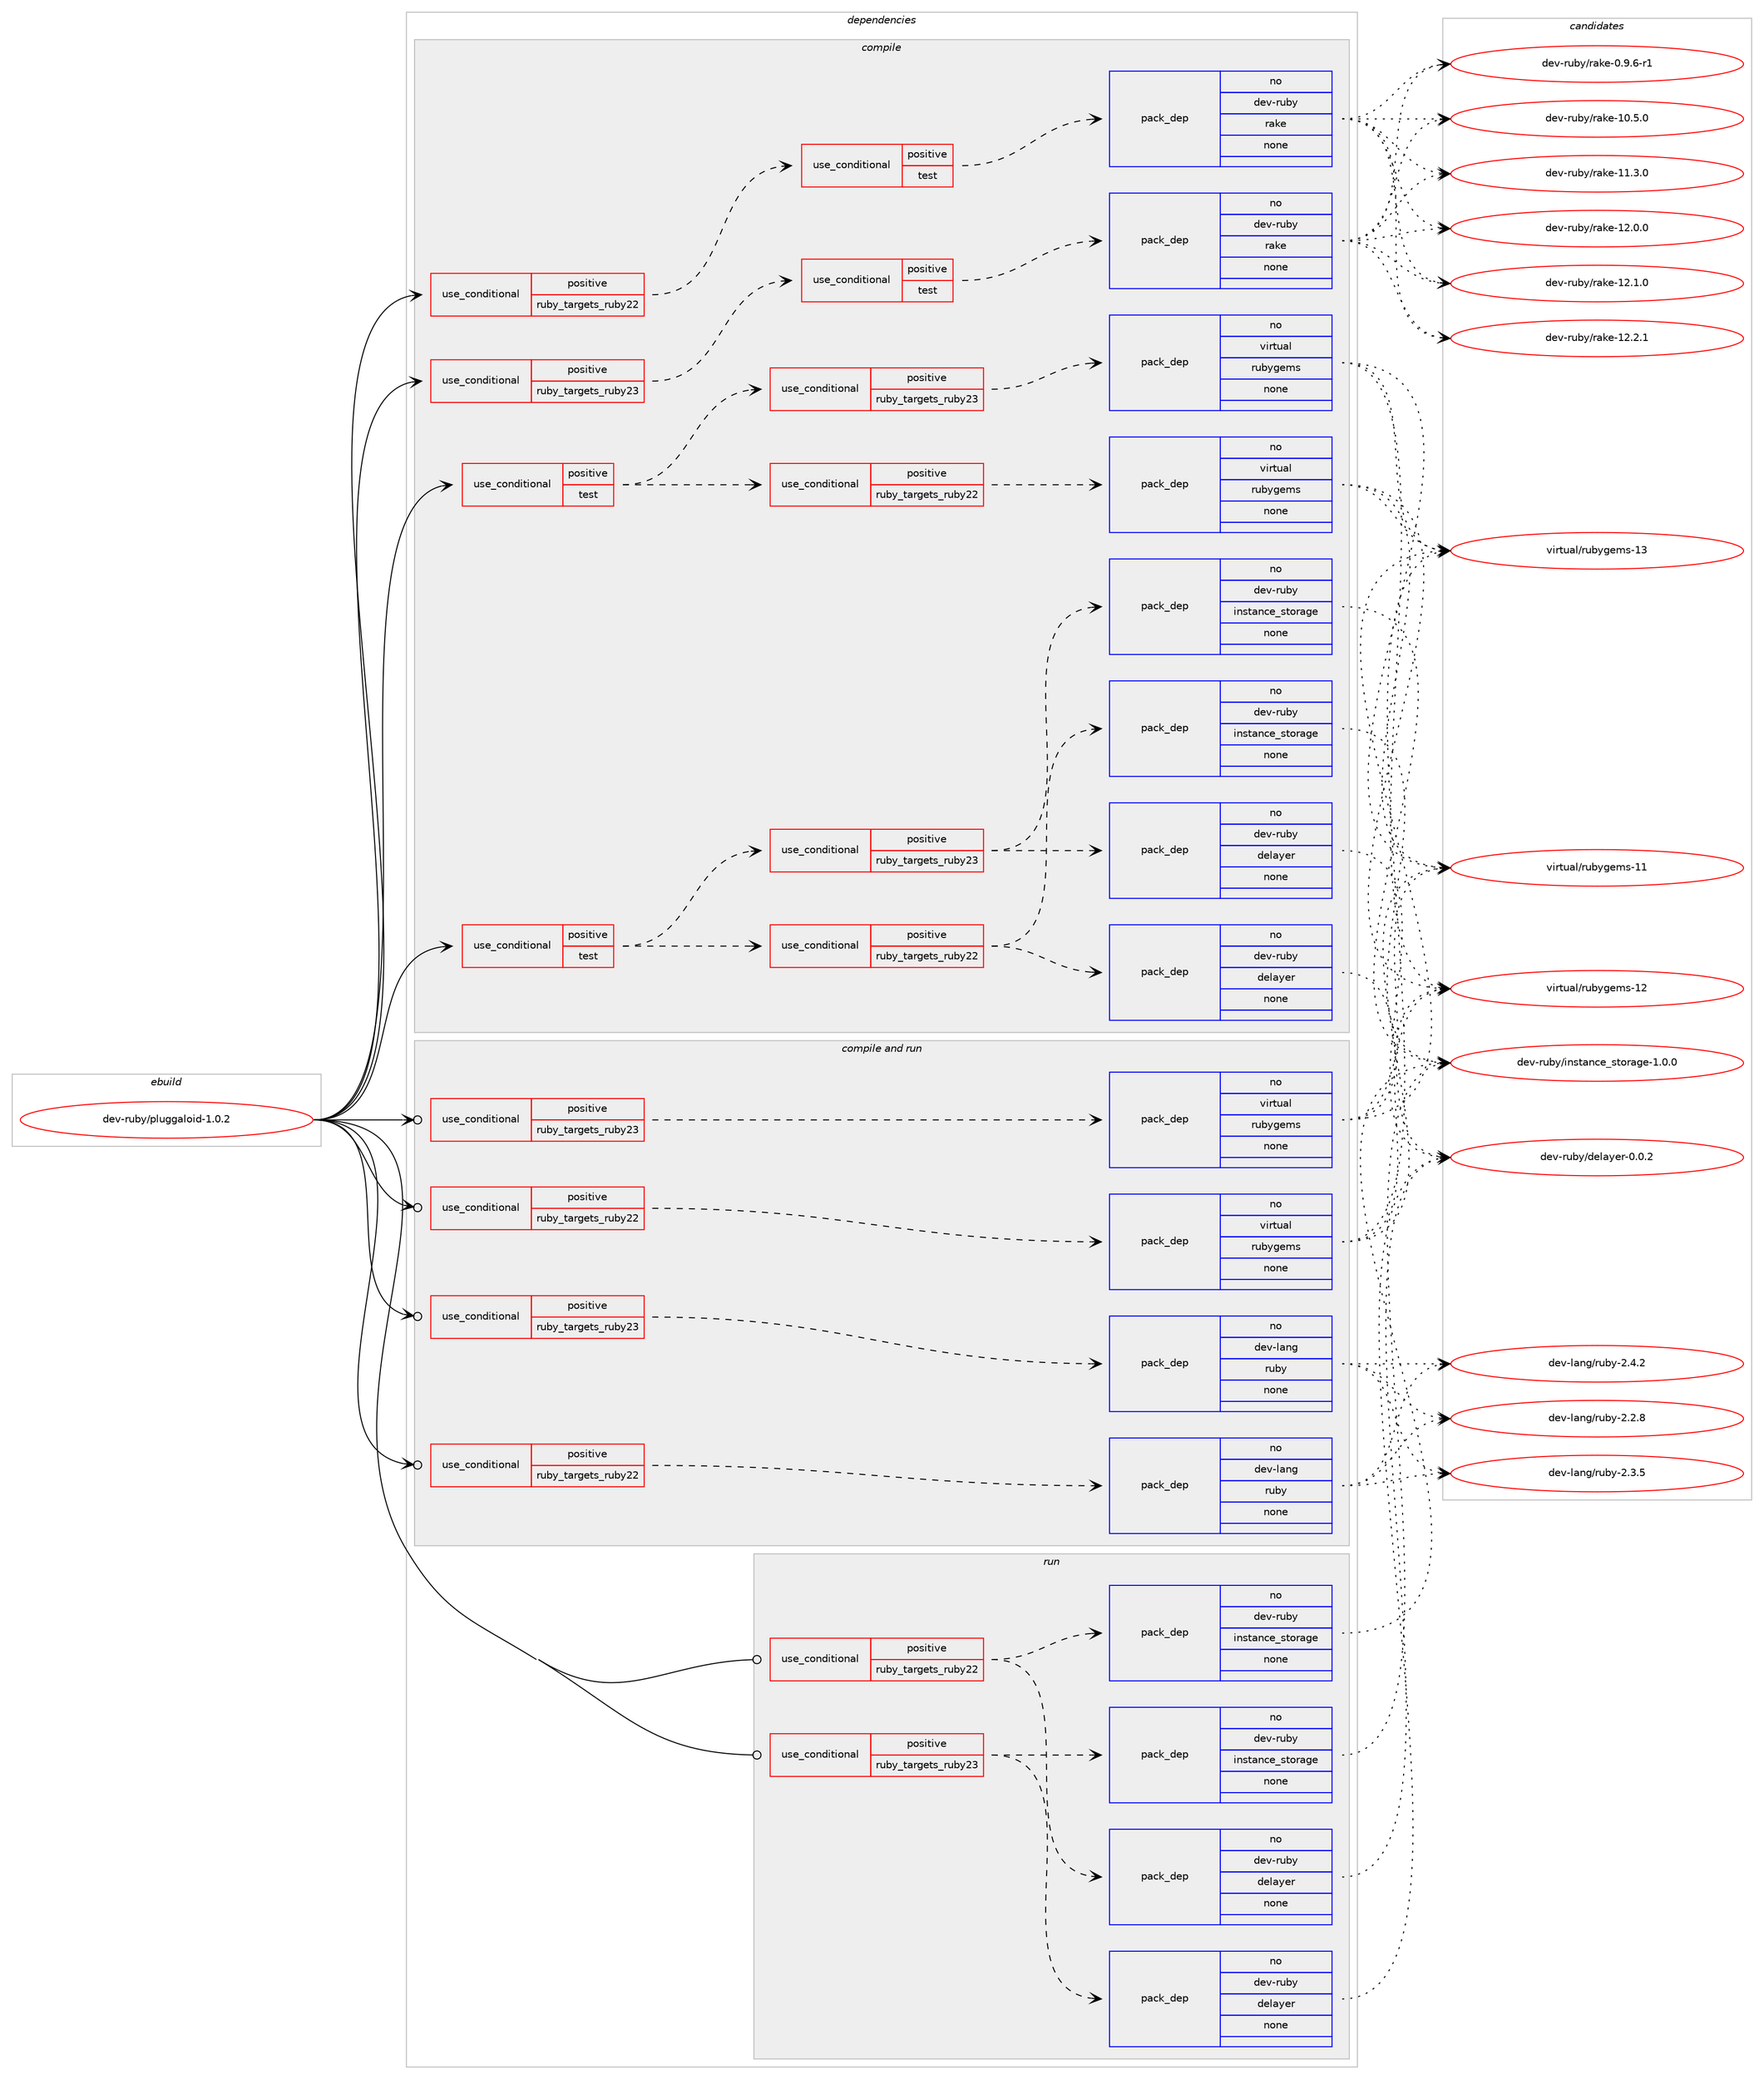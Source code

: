 digraph prolog {

# *************
# Graph options
# *************

newrank=true;
concentrate=true;
compound=true;
graph [rankdir=LR,fontname=Helvetica,fontsize=10,ranksep=1.5];#, ranksep=2.5, nodesep=0.2];
edge  [arrowhead=vee];
node  [fontname=Helvetica,fontsize=10];

# **********
# The ebuild
# **********

subgraph cluster_leftcol {
color=gray;
rank=same;
label=<<i>ebuild</i>>;
id [label="dev-ruby/pluggaloid-1.0.2", color=red, width=4, href="../dev-ruby/pluggaloid-1.0.2.svg"];
}

# ****************
# The dependencies
# ****************

subgraph cluster_midcol {
color=gray;
label=<<i>dependencies</i>>;
subgraph cluster_compile {
fillcolor="#eeeeee";
style=filled;
label=<<i>compile</i>>;
subgraph cond65136 {
dependency254051 [label=<<TABLE BORDER="0" CELLBORDER="1" CELLSPACING="0" CELLPADDING="4"><TR><TD ROWSPAN="3" CELLPADDING="10">use_conditional</TD></TR><TR><TD>positive</TD></TR><TR><TD>ruby_targets_ruby22</TD></TR></TABLE>>, shape=none, color=red];
subgraph cond65137 {
dependency254052 [label=<<TABLE BORDER="0" CELLBORDER="1" CELLSPACING="0" CELLPADDING="4"><TR><TD ROWSPAN="3" CELLPADDING="10">use_conditional</TD></TR><TR><TD>positive</TD></TR><TR><TD>test</TD></TR></TABLE>>, shape=none, color=red];
subgraph pack184807 {
dependency254053 [label=<<TABLE BORDER="0" CELLBORDER="1" CELLSPACING="0" CELLPADDING="4" WIDTH="220"><TR><TD ROWSPAN="6" CELLPADDING="30">pack_dep</TD></TR><TR><TD WIDTH="110">no</TD></TR><TR><TD>dev-ruby</TD></TR><TR><TD>rake</TD></TR><TR><TD>none</TD></TR><TR><TD></TD></TR></TABLE>>, shape=none, color=blue];
}
dependency254052:e -> dependency254053:w [weight=20,style="dashed",arrowhead="vee"];
}
dependency254051:e -> dependency254052:w [weight=20,style="dashed",arrowhead="vee"];
}
id:e -> dependency254051:w [weight=20,style="solid",arrowhead="vee"];
subgraph cond65138 {
dependency254054 [label=<<TABLE BORDER="0" CELLBORDER="1" CELLSPACING="0" CELLPADDING="4"><TR><TD ROWSPAN="3" CELLPADDING="10">use_conditional</TD></TR><TR><TD>positive</TD></TR><TR><TD>ruby_targets_ruby23</TD></TR></TABLE>>, shape=none, color=red];
subgraph cond65139 {
dependency254055 [label=<<TABLE BORDER="0" CELLBORDER="1" CELLSPACING="0" CELLPADDING="4"><TR><TD ROWSPAN="3" CELLPADDING="10">use_conditional</TD></TR><TR><TD>positive</TD></TR><TR><TD>test</TD></TR></TABLE>>, shape=none, color=red];
subgraph pack184808 {
dependency254056 [label=<<TABLE BORDER="0" CELLBORDER="1" CELLSPACING="0" CELLPADDING="4" WIDTH="220"><TR><TD ROWSPAN="6" CELLPADDING="30">pack_dep</TD></TR><TR><TD WIDTH="110">no</TD></TR><TR><TD>dev-ruby</TD></TR><TR><TD>rake</TD></TR><TR><TD>none</TD></TR><TR><TD></TD></TR></TABLE>>, shape=none, color=blue];
}
dependency254055:e -> dependency254056:w [weight=20,style="dashed",arrowhead="vee"];
}
dependency254054:e -> dependency254055:w [weight=20,style="dashed",arrowhead="vee"];
}
id:e -> dependency254054:w [weight=20,style="solid",arrowhead="vee"];
subgraph cond65140 {
dependency254057 [label=<<TABLE BORDER="0" CELLBORDER="1" CELLSPACING="0" CELLPADDING="4"><TR><TD ROWSPAN="3" CELLPADDING="10">use_conditional</TD></TR><TR><TD>positive</TD></TR><TR><TD>test</TD></TR></TABLE>>, shape=none, color=red];
subgraph cond65141 {
dependency254058 [label=<<TABLE BORDER="0" CELLBORDER="1" CELLSPACING="0" CELLPADDING="4"><TR><TD ROWSPAN="3" CELLPADDING="10">use_conditional</TD></TR><TR><TD>positive</TD></TR><TR><TD>ruby_targets_ruby22</TD></TR></TABLE>>, shape=none, color=red];
subgraph pack184809 {
dependency254059 [label=<<TABLE BORDER="0" CELLBORDER="1" CELLSPACING="0" CELLPADDING="4" WIDTH="220"><TR><TD ROWSPAN="6" CELLPADDING="30">pack_dep</TD></TR><TR><TD WIDTH="110">no</TD></TR><TR><TD>dev-ruby</TD></TR><TR><TD>delayer</TD></TR><TR><TD>none</TD></TR><TR><TD></TD></TR></TABLE>>, shape=none, color=blue];
}
dependency254058:e -> dependency254059:w [weight=20,style="dashed",arrowhead="vee"];
subgraph pack184810 {
dependency254060 [label=<<TABLE BORDER="0" CELLBORDER="1" CELLSPACING="0" CELLPADDING="4" WIDTH="220"><TR><TD ROWSPAN="6" CELLPADDING="30">pack_dep</TD></TR><TR><TD WIDTH="110">no</TD></TR><TR><TD>dev-ruby</TD></TR><TR><TD>instance_storage</TD></TR><TR><TD>none</TD></TR><TR><TD></TD></TR></TABLE>>, shape=none, color=blue];
}
dependency254058:e -> dependency254060:w [weight=20,style="dashed",arrowhead="vee"];
}
dependency254057:e -> dependency254058:w [weight=20,style="dashed",arrowhead="vee"];
subgraph cond65142 {
dependency254061 [label=<<TABLE BORDER="0" CELLBORDER="1" CELLSPACING="0" CELLPADDING="4"><TR><TD ROWSPAN="3" CELLPADDING="10">use_conditional</TD></TR><TR><TD>positive</TD></TR><TR><TD>ruby_targets_ruby23</TD></TR></TABLE>>, shape=none, color=red];
subgraph pack184811 {
dependency254062 [label=<<TABLE BORDER="0" CELLBORDER="1" CELLSPACING="0" CELLPADDING="4" WIDTH="220"><TR><TD ROWSPAN="6" CELLPADDING="30">pack_dep</TD></TR><TR><TD WIDTH="110">no</TD></TR><TR><TD>dev-ruby</TD></TR><TR><TD>delayer</TD></TR><TR><TD>none</TD></TR><TR><TD></TD></TR></TABLE>>, shape=none, color=blue];
}
dependency254061:e -> dependency254062:w [weight=20,style="dashed",arrowhead="vee"];
subgraph pack184812 {
dependency254063 [label=<<TABLE BORDER="0" CELLBORDER="1" CELLSPACING="0" CELLPADDING="4" WIDTH="220"><TR><TD ROWSPAN="6" CELLPADDING="30">pack_dep</TD></TR><TR><TD WIDTH="110">no</TD></TR><TR><TD>dev-ruby</TD></TR><TR><TD>instance_storage</TD></TR><TR><TD>none</TD></TR><TR><TD></TD></TR></TABLE>>, shape=none, color=blue];
}
dependency254061:e -> dependency254063:w [weight=20,style="dashed",arrowhead="vee"];
}
dependency254057:e -> dependency254061:w [weight=20,style="dashed",arrowhead="vee"];
}
id:e -> dependency254057:w [weight=20,style="solid",arrowhead="vee"];
subgraph cond65143 {
dependency254064 [label=<<TABLE BORDER="0" CELLBORDER="1" CELLSPACING="0" CELLPADDING="4"><TR><TD ROWSPAN="3" CELLPADDING="10">use_conditional</TD></TR><TR><TD>positive</TD></TR><TR><TD>test</TD></TR></TABLE>>, shape=none, color=red];
subgraph cond65144 {
dependency254065 [label=<<TABLE BORDER="0" CELLBORDER="1" CELLSPACING="0" CELLPADDING="4"><TR><TD ROWSPAN="3" CELLPADDING="10">use_conditional</TD></TR><TR><TD>positive</TD></TR><TR><TD>ruby_targets_ruby22</TD></TR></TABLE>>, shape=none, color=red];
subgraph pack184813 {
dependency254066 [label=<<TABLE BORDER="0" CELLBORDER="1" CELLSPACING="0" CELLPADDING="4" WIDTH="220"><TR><TD ROWSPAN="6" CELLPADDING="30">pack_dep</TD></TR><TR><TD WIDTH="110">no</TD></TR><TR><TD>virtual</TD></TR><TR><TD>rubygems</TD></TR><TR><TD>none</TD></TR><TR><TD></TD></TR></TABLE>>, shape=none, color=blue];
}
dependency254065:e -> dependency254066:w [weight=20,style="dashed",arrowhead="vee"];
}
dependency254064:e -> dependency254065:w [weight=20,style="dashed",arrowhead="vee"];
subgraph cond65145 {
dependency254067 [label=<<TABLE BORDER="0" CELLBORDER="1" CELLSPACING="0" CELLPADDING="4"><TR><TD ROWSPAN="3" CELLPADDING="10">use_conditional</TD></TR><TR><TD>positive</TD></TR><TR><TD>ruby_targets_ruby23</TD></TR></TABLE>>, shape=none, color=red];
subgraph pack184814 {
dependency254068 [label=<<TABLE BORDER="0" CELLBORDER="1" CELLSPACING="0" CELLPADDING="4" WIDTH="220"><TR><TD ROWSPAN="6" CELLPADDING="30">pack_dep</TD></TR><TR><TD WIDTH="110">no</TD></TR><TR><TD>virtual</TD></TR><TR><TD>rubygems</TD></TR><TR><TD>none</TD></TR><TR><TD></TD></TR></TABLE>>, shape=none, color=blue];
}
dependency254067:e -> dependency254068:w [weight=20,style="dashed",arrowhead="vee"];
}
dependency254064:e -> dependency254067:w [weight=20,style="dashed",arrowhead="vee"];
}
id:e -> dependency254064:w [weight=20,style="solid",arrowhead="vee"];
}
subgraph cluster_compileandrun {
fillcolor="#eeeeee";
style=filled;
label=<<i>compile and run</i>>;
subgraph cond65146 {
dependency254069 [label=<<TABLE BORDER="0" CELLBORDER="1" CELLSPACING="0" CELLPADDING="4"><TR><TD ROWSPAN="3" CELLPADDING="10">use_conditional</TD></TR><TR><TD>positive</TD></TR><TR><TD>ruby_targets_ruby22</TD></TR></TABLE>>, shape=none, color=red];
subgraph pack184815 {
dependency254070 [label=<<TABLE BORDER="0" CELLBORDER="1" CELLSPACING="0" CELLPADDING="4" WIDTH="220"><TR><TD ROWSPAN="6" CELLPADDING="30">pack_dep</TD></TR><TR><TD WIDTH="110">no</TD></TR><TR><TD>dev-lang</TD></TR><TR><TD>ruby</TD></TR><TR><TD>none</TD></TR><TR><TD></TD></TR></TABLE>>, shape=none, color=blue];
}
dependency254069:e -> dependency254070:w [weight=20,style="dashed",arrowhead="vee"];
}
id:e -> dependency254069:w [weight=20,style="solid",arrowhead="odotvee"];
subgraph cond65147 {
dependency254071 [label=<<TABLE BORDER="0" CELLBORDER="1" CELLSPACING="0" CELLPADDING="4"><TR><TD ROWSPAN="3" CELLPADDING="10">use_conditional</TD></TR><TR><TD>positive</TD></TR><TR><TD>ruby_targets_ruby22</TD></TR></TABLE>>, shape=none, color=red];
subgraph pack184816 {
dependency254072 [label=<<TABLE BORDER="0" CELLBORDER="1" CELLSPACING="0" CELLPADDING="4" WIDTH="220"><TR><TD ROWSPAN="6" CELLPADDING="30">pack_dep</TD></TR><TR><TD WIDTH="110">no</TD></TR><TR><TD>virtual</TD></TR><TR><TD>rubygems</TD></TR><TR><TD>none</TD></TR><TR><TD></TD></TR></TABLE>>, shape=none, color=blue];
}
dependency254071:e -> dependency254072:w [weight=20,style="dashed",arrowhead="vee"];
}
id:e -> dependency254071:w [weight=20,style="solid",arrowhead="odotvee"];
subgraph cond65148 {
dependency254073 [label=<<TABLE BORDER="0" CELLBORDER="1" CELLSPACING="0" CELLPADDING="4"><TR><TD ROWSPAN="3" CELLPADDING="10">use_conditional</TD></TR><TR><TD>positive</TD></TR><TR><TD>ruby_targets_ruby23</TD></TR></TABLE>>, shape=none, color=red];
subgraph pack184817 {
dependency254074 [label=<<TABLE BORDER="0" CELLBORDER="1" CELLSPACING="0" CELLPADDING="4" WIDTH="220"><TR><TD ROWSPAN="6" CELLPADDING="30">pack_dep</TD></TR><TR><TD WIDTH="110">no</TD></TR><TR><TD>dev-lang</TD></TR><TR><TD>ruby</TD></TR><TR><TD>none</TD></TR><TR><TD></TD></TR></TABLE>>, shape=none, color=blue];
}
dependency254073:e -> dependency254074:w [weight=20,style="dashed",arrowhead="vee"];
}
id:e -> dependency254073:w [weight=20,style="solid",arrowhead="odotvee"];
subgraph cond65149 {
dependency254075 [label=<<TABLE BORDER="0" CELLBORDER="1" CELLSPACING="0" CELLPADDING="4"><TR><TD ROWSPAN="3" CELLPADDING="10">use_conditional</TD></TR><TR><TD>positive</TD></TR><TR><TD>ruby_targets_ruby23</TD></TR></TABLE>>, shape=none, color=red];
subgraph pack184818 {
dependency254076 [label=<<TABLE BORDER="0" CELLBORDER="1" CELLSPACING="0" CELLPADDING="4" WIDTH="220"><TR><TD ROWSPAN="6" CELLPADDING="30">pack_dep</TD></TR><TR><TD WIDTH="110">no</TD></TR><TR><TD>virtual</TD></TR><TR><TD>rubygems</TD></TR><TR><TD>none</TD></TR><TR><TD></TD></TR></TABLE>>, shape=none, color=blue];
}
dependency254075:e -> dependency254076:w [weight=20,style="dashed",arrowhead="vee"];
}
id:e -> dependency254075:w [weight=20,style="solid",arrowhead="odotvee"];
}
subgraph cluster_run {
fillcolor="#eeeeee";
style=filled;
label=<<i>run</i>>;
subgraph cond65150 {
dependency254077 [label=<<TABLE BORDER="0" CELLBORDER="1" CELLSPACING="0" CELLPADDING="4"><TR><TD ROWSPAN="3" CELLPADDING="10">use_conditional</TD></TR><TR><TD>positive</TD></TR><TR><TD>ruby_targets_ruby22</TD></TR></TABLE>>, shape=none, color=red];
subgraph pack184819 {
dependency254078 [label=<<TABLE BORDER="0" CELLBORDER="1" CELLSPACING="0" CELLPADDING="4" WIDTH="220"><TR><TD ROWSPAN="6" CELLPADDING="30">pack_dep</TD></TR><TR><TD WIDTH="110">no</TD></TR><TR><TD>dev-ruby</TD></TR><TR><TD>delayer</TD></TR><TR><TD>none</TD></TR><TR><TD></TD></TR></TABLE>>, shape=none, color=blue];
}
dependency254077:e -> dependency254078:w [weight=20,style="dashed",arrowhead="vee"];
subgraph pack184820 {
dependency254079 [label=<<TABLE BORDER="0" CELLBORDER="1" CELLSPACING="0" CELLPADDING="4" WIDTH="220"><TR><TD ROWSPAN="6" CELLPADDING="30">pack_dep</TD></TR><TR><TD WIDTH="110">no</TD></TR><TR><TD>dev-ruby</TD></TR><TR><TD>instance_storage</TD></TR><TR><TD>none</TD></TR><TR><TD></TD></TR></TABLE>>, shape=none, color=blue];
}
dependency254077:e -> dependency254079:w [weight=20,style="dashed",arrowhead="vee"];
}
id:e -> dependency254077:w [weight=20,style="solid",arrowhead="odot"];
subgraph cond65151 {
dependency254080 [label=<<TABLE BORDER="0" CELLBORDER="1" CELLSPACING="0" CELLPADDING="4"><TR><TD ROWSPAN="3" CELLPADDING="10">use_conditional</TD></TR><TR><TD>positive</TD></TR><TR><TD>ruby_targets_ruby23</TD></TR></TABLE>>, shape=none, color=red];
subgraph pack184821 {
dependency254081 [label=<<TABLE BORDER="0" CELLBORDER="1" CELLSPACING="0" CELLPADDING="4" WIDTH="220"><TR><TD ROWSPAN="6" CELLPADDING="30">pack_dep</TD></TR><TR><TD WIDTH="110">no</TD></TR><TR><TD>dev-ruby</TD></TR><TR><TD>delayer</TD></TR><TR><TD>none</TD></TR><TR><TD></TD></TR></TABLE>>, shape=none, color=blue];
}
dependency254080:e -> dependency254081:w [weight=20,style="dashed",arrowhead="vee"];
subgraph pack184822 {
dependency254082 [label=<<TABLE BORDER="0" CELLBORDER="1" CELLSPACING="0" CELLPADDING="4" WIDTH="220"><TR><TD ROWSPAN="6" CELLPADDING="30">pack_dep</TD></TR><TR><TD WIDTH="110">no</TD></TR><TR><TD>dev-ruby</TD></TR><TR><TD>instance_storage</TD></TR><TR><TD>none</TD></TR><TR><TD></TD></TR></TABLE>>, shape=none, color=blue];
}
dependency254080:e -> dependency254082:w [weight=20,style="dashed",arrowhead="vee"];
}
id:e -> dependency254080:w [weight=20,style="solid",arrowhead="odot"];
}
}

# **************
# The candidates
# **************

subgraph cluster_choices {
rank=same;
color=gray;
label=<<i>candidates</i>>;

subgraph choice184807 {
color=black;
nodesep=1;
choice100101118451141179812147114971071014548465746544511449 [label="dev-ruby/rake-0.9.6-r1", color=red, width=4,href="../dev-ruby/rake-0.9.6-r1.svg"];
choice1001011184511411798121471149710710145494846534648 [label="dev-ruby/rake-10.5.0", color=red, width=4,href="../dev-ruby/rake-10.5.0.svg"];
choice1001011184511411798121471149710710145494946514648 [label="dev-ruby/rake-11.3.0", color=red, width=4,href="../dev-ruby/rake-11.3.0.svg"];
choice1001011184511411798121471149710710145495046484648 [label="dev-ruby/rake-12.0.0", color=red, width=4,href="../dev-ruby/rake-12.0.0.svg"];
choice1001011184511411798121471149710710145495046494648 [label="dev-ruby/rake-12.1.0", color=red, width=4,href="../dev-ruby/rake-12.1.0.svg"];
choice1001011184511411798121471149710710145495046504649 [label="dev-ruby/rake-12.2.1", color=red, width=4,href="../dev-ruby/rake-12.2.1.svg"];
dependency254053:e -> choice100101118451141179812147114971071014548465746544511449:w [style=dotted,weight="100"];
dependency254053:e -> choice1001011184511411798121471149710710145494846534648:w [style=dotted,weight="100"];
dependency254053:e -> choice1001011184511411798121471149710710145494946514648:w [style=dotted,weight="100"];
dependency254053:e -> choice1001011184511411798121471149710710145495046484648:w [style=dotted,weight="100"];
dependency254053:e -> choice1001011184511411798121471149710710145495046494648:w [style=dotted,weight="100"];
dependency254053:e -> choice1001011184511411798121471149710710145495046504649:w [style=dotted,weight="100"];
}
subgraph choice184808 {
color=black;
nodesep=1;
choice100101118451141179812147114971071014548465746544511449 [label="dev-ruby/rake-0.9.6-r1", color=red, width=4,href="../dev-ruby/rake-0.9.6-r1.svg"];
choice1001011184511411798121471149710710145494846534648 [label="dev-ruby/rake-10.5.0", color=red, width=4,href="../dev-ruby/rake-10.5.0.svg"];
choice1001011184511411798121471149710710145494946514648 [label="dev-ruby/rake-11.3.0", color=red, width=4,href="../dev-ruby/rake-11.3.0.svg"];
choice1001011184511411798121471149710710145495046484648 [label="dev-ruby/rake-12.0.0", color=red, width=4,href="../dev-ruby/rake-12.0.0.svg"];
choice1001011184511411798121471149710710145495046494648 [label="dev-ruby/rake-12.1.0", color=red, width=4,href="../dev-ruby/rake-12.1.0.svg"];
choice1001011184511411798121471149710710145495046504649 [label="dev-ruby/rake-12.2.1", color=red, width=4,href="../dev-ruby/rake-12.2.1.svg"];
dependency254056:e -> choice100101118451141179812147114971071014548465746544511449:w [style=dotted,weight="100"];
dependency254056:e -> choice1001011184511411798121471149710710145494846534648:w [style=dotted,weight="100"];
dependency254056:e -> choice1001011184511411798121471149710710145494946514648:w [style=dotted,weight="100"];
dependency254056:e -> choice1001011184511411798121471149710710145495046484648:w [style=dotted,weight="100"];
dependency254056:e -> choice1001011184511411798121471149710710145495046494648:w [style=dotted,weight="100"];
dependency254056:e -> choice1001011184511411798121471149710710145495046504649:w [style=dotted,weight="100"];
}
subgraph choice184809 {
color=black;
nodesep=1;
choice10010111845114117981214710010110897121101114454846484650 [label="dev-ruby/delayer-0.0.2", color=red, width=4,href="../dev-ruby/delayer-0.0.2.svg"];
dependency254059:e -> choice10010111845114117981214710010110897121101114454846484650:w [style=dotted,weight="100"];
}
subgraph choice184810 {
color=black;
nodesep=1;
choice10010111845114117981214710511011511697110991019511511611111497103101454946484648 [label="dev-ruby/instance_storage-1.0.0", color=red, width=4,href="../dev-ruby/instance_storage-1.0.0.svg"];
dependency254060:e -> choice10010111845114117981214710511011511697110991019511511611111497103101454946484648:w [style=dotted,weight="100"];
}
subgraph choice184811 {
color=black;
nodesep=1;
choice10010111845114117981214710010110897121101114454846484650 [label="dev-ruby/delayer-0.0.2", color=red, width=4,href="../dev-ruby/delayer-0.0.2.svg"];
dependency254062:e -> choice10010111845114117981214710010110897121101114454846484650:w [style=dotted,weight="100"];
}
subgraph choice184812 {
color=black;
nodesep=1;
choice10010111845114117981214710511011511697110991019511511611111497103101454946484648 [label="dev-ruby/instance_storage-1.0.0", color=red, width=4,href="../dev-ruby/instance_storage-1.0.0.svg"];
dependency254063:e -> choice10010111845114117981214710511011511697110991019511511611111497103101454946484648:w [style=dotted,weight="100"];
}
subgraph choice184813 {
color=black;
nodesep=1;
choice118105114116117971084711411798121103101109115454949 [label="virtual/rubygems-11", color=red, width=4,href="../virtual/rubygems-11.svg"];
choice118105114116117971084711411798121103101109115454950 [label="virtual/rubygems-12", color=red, width=4,href="../virtual/rubygems-12.svg"];
choice118105114116117971084711411798121103101109115454951 [label="virtual/rubygems-13", color=red, width=4,href="../virtual/rubygems-13.svg"];
dependency254066:e -> choice118105114116117971084711411798121103101109115454949:w [style=dotted,weight="100"];
dependency254066:e -> choice118105114116117971084711411798121103101109115454950:w [style=dotted,weight="100"];
dependency254066:e -> choice118105114116117971084711411798121103101109115454951:w [style=dotted,weight="100"];
}
subgraph choice184814 {
color=black;
nodesep=1;
choice118105114116117971084711411798121103101109115454949 [label="virtual/rubygems-11", color=red, width=4,href="../virtual/rubygems-11.svg"];
choice118105114116117971084711411798121103101109115454950 [label="virtual/rubygems-12", color=red, width=4,href="../virtual/rubygems-12.svg"];
choice118105114116117971084711411798121103101109115454951 [label="virtual/rubygems-13", color=red, width=4,href="../virtual/rubygems-13.svg"];
dependency254068:e -> choice118105114116117971084711411798121103101109115454949:w [style=dotted,weight="100"];
dependency254068:e -> choice118105114116117971084711411798121103101109115454950:w [style=dotted,weight="100"];
dependency254068:e -> choice118105114116117971084711411798121103101109115454951:w [style=dotted,weight="100"];
}
subgraph choice184815 {
color=black;
nodesep=1;
choice10010111845108971101034711411798121455046504656 [label="dev-lang/ruby-2.2.8", color=red, width=4,href="../dev-lang/ruby-2.2.8.svg"];
choice10010111845108971101034711411798121455046514653 [label="dev-lang/ruby-2.3.5", color=red, width=4,href="../dev-lang/ruby-2.3.5.svg"];
choice10010111845108971101034711411798121455046524650 [label="dev-lang/ruby-2.4.2", color=red, width=4,href="../dev-lang/ruby-2.4.2.svg"];
dependency254070:e -> choice10010111845108971101034711411798121455046504656:w [style=dotted,weight="100"];
dependency254070:e -> choice10010111845108971101034711411798121455046514653:w [style=dotted,weight="100"];
dependency254070:e -> choice10010111845108971101034711411798121455046524650:w [style=dotted,weight="100"];
}
subgraph choice184816 {
color=black;
nodesep=1;
choice118105114116117971084711411798121103101109115454949 [label="virtual/rubygems-11", color=red, width=4,href="../virtual/rubygems-11.svg"];
choice118105114116117971084711411798121103101109115454950 [label="virtual/rubygems-12", color=red, width=4,href="../virtual/rubygems-12.svg"];
choice118105114116117971084711411798121103101109115454951 [label="virtual/rubygems-13", color=red, width=4,href="../virtual/rubygems-13.svg"];
dependency254072:e -> choice118105114116117971084711411798121103101109115454949:w [style=dotted,weight="100"];
dependency254072:e -> choice118105114116117971084711411798121103101109115454950:w [style=dotted,weight="100"];
dependency254072:e -> choice118105114116117971084711411798121103101109115454951:w [style=dotted,weight="100"];
}
subgraph choice184817 {
color=black;
nodesep=1;
choice10010111845108971101034711411798121455046504656 [label="dev-lang/ruby-2.2.8", color=red, width=4,href="../dev-lang/ruby-2.2.8.svg"];
choice10010111845108971101034711411798121455046514653 [label="dev-lang/ruby-2.3.5", color=red, width=4,href="../dev-lang/ruby-2.3.5.svg"];
choice10010111845108971101034711411798121455046524650 [label="dev-lang/ruby-2.4.2", color=red, width=4,href="../dev-lang/ruby-2.4.2.svg"];
dependency254074:e -> choice10010111845108971101034711411798121455046504656:w [style=dotted,weight="100"];
dependency254074:e -> choice10010111845108971101034711411798121455046514653:w [style=dotted,weight="100"];
dependency254074:e -> choice10010111845108971101034711411798121455046524650:w [style=dotted,weight="100"];
}
subgraph choice184818 {
color=black;
nodesep=1;
choice118105114116117971084711411798121103101109115454949 [label="virtual/rubygems-11", color=red, width=4,href="../virtual/rubygems-11.svg"];
choice118105114116117971084711411798121103101109115454950 [label="virtual/rubygems-12", color=red, width=4,href="../virtual/rubygems-12.svg"];
choice118105114116117971084711411798121103101109115454951 [label="virtual/rubygems-13", color=red, width=4,href="../virtual/rubygems-13.svg"];
dependency254076:e -> choice118105114116117971084711411798121103101109115454949:w [style=dotted,weight="100"];
dependency254076:e -> choice118105114116117971084711411798121103101109115454950:w [style=dotted,weight="100"];
dependency254076:e -> choice118105114116117971084711411798121103101109115454951:w [style=dotted,weight="100"];
}
subgraph choice184819 {
color=black;
nodesep=1;
choice10010111845114117981214710010110897121101114454846484650 [label="dev-ruby/delayer-0.0.2", color=red, width=4,href="../dev-ruby/delayer-0.0.2.svg"];
dependency254078:e -> choice10010111845114117981214710010110897121101114454846484650:w [style=dotted,weight="100"];
}
subgraph choice184820 {
color=black;
nodesep=1;
choice10010111845114117981214710511011511697110991019511511611111497103101454946484648 [label="dev-ruby/instance_storage-1.0.0", color=red, width=4,href="../dev-ruby/instance_storage-1.0.0.svg"];
dependency254079:e -> choice10010111845114117981214710511011511697110991019511511611111497103101454946484648:w [style=dotted,weight="100"];
}
subgraph choice184821 {
color=black;
nodesep=1;
choice10010111845114117981214710010110897121101114454846484650 [label="dev-ruby/delayer-0.0.2", color=red, width=4,href="../dev-ruby/delayer-0.0.2.svg"];
dependency254081:e -> choice10010111845114117981214710010110897121101114454846484650:w [style=dotted,weight="100"];
}
subgraph choice184822 {
color=black;
nodesep=1;
choice10010111845114117981214710511011511697110991019511511611111497103101454946484648 [label="dev-ruby/instance_storage-1.0.0", color=red, width=4,href="../dev-ruby/instance_storage-1.0.0.svg"];
dependency254082:e -> choice10010111845114117981214710511011511697110991019511511611111497103101454946484648:w [style=dotted,weight="100"];
}
}

}
